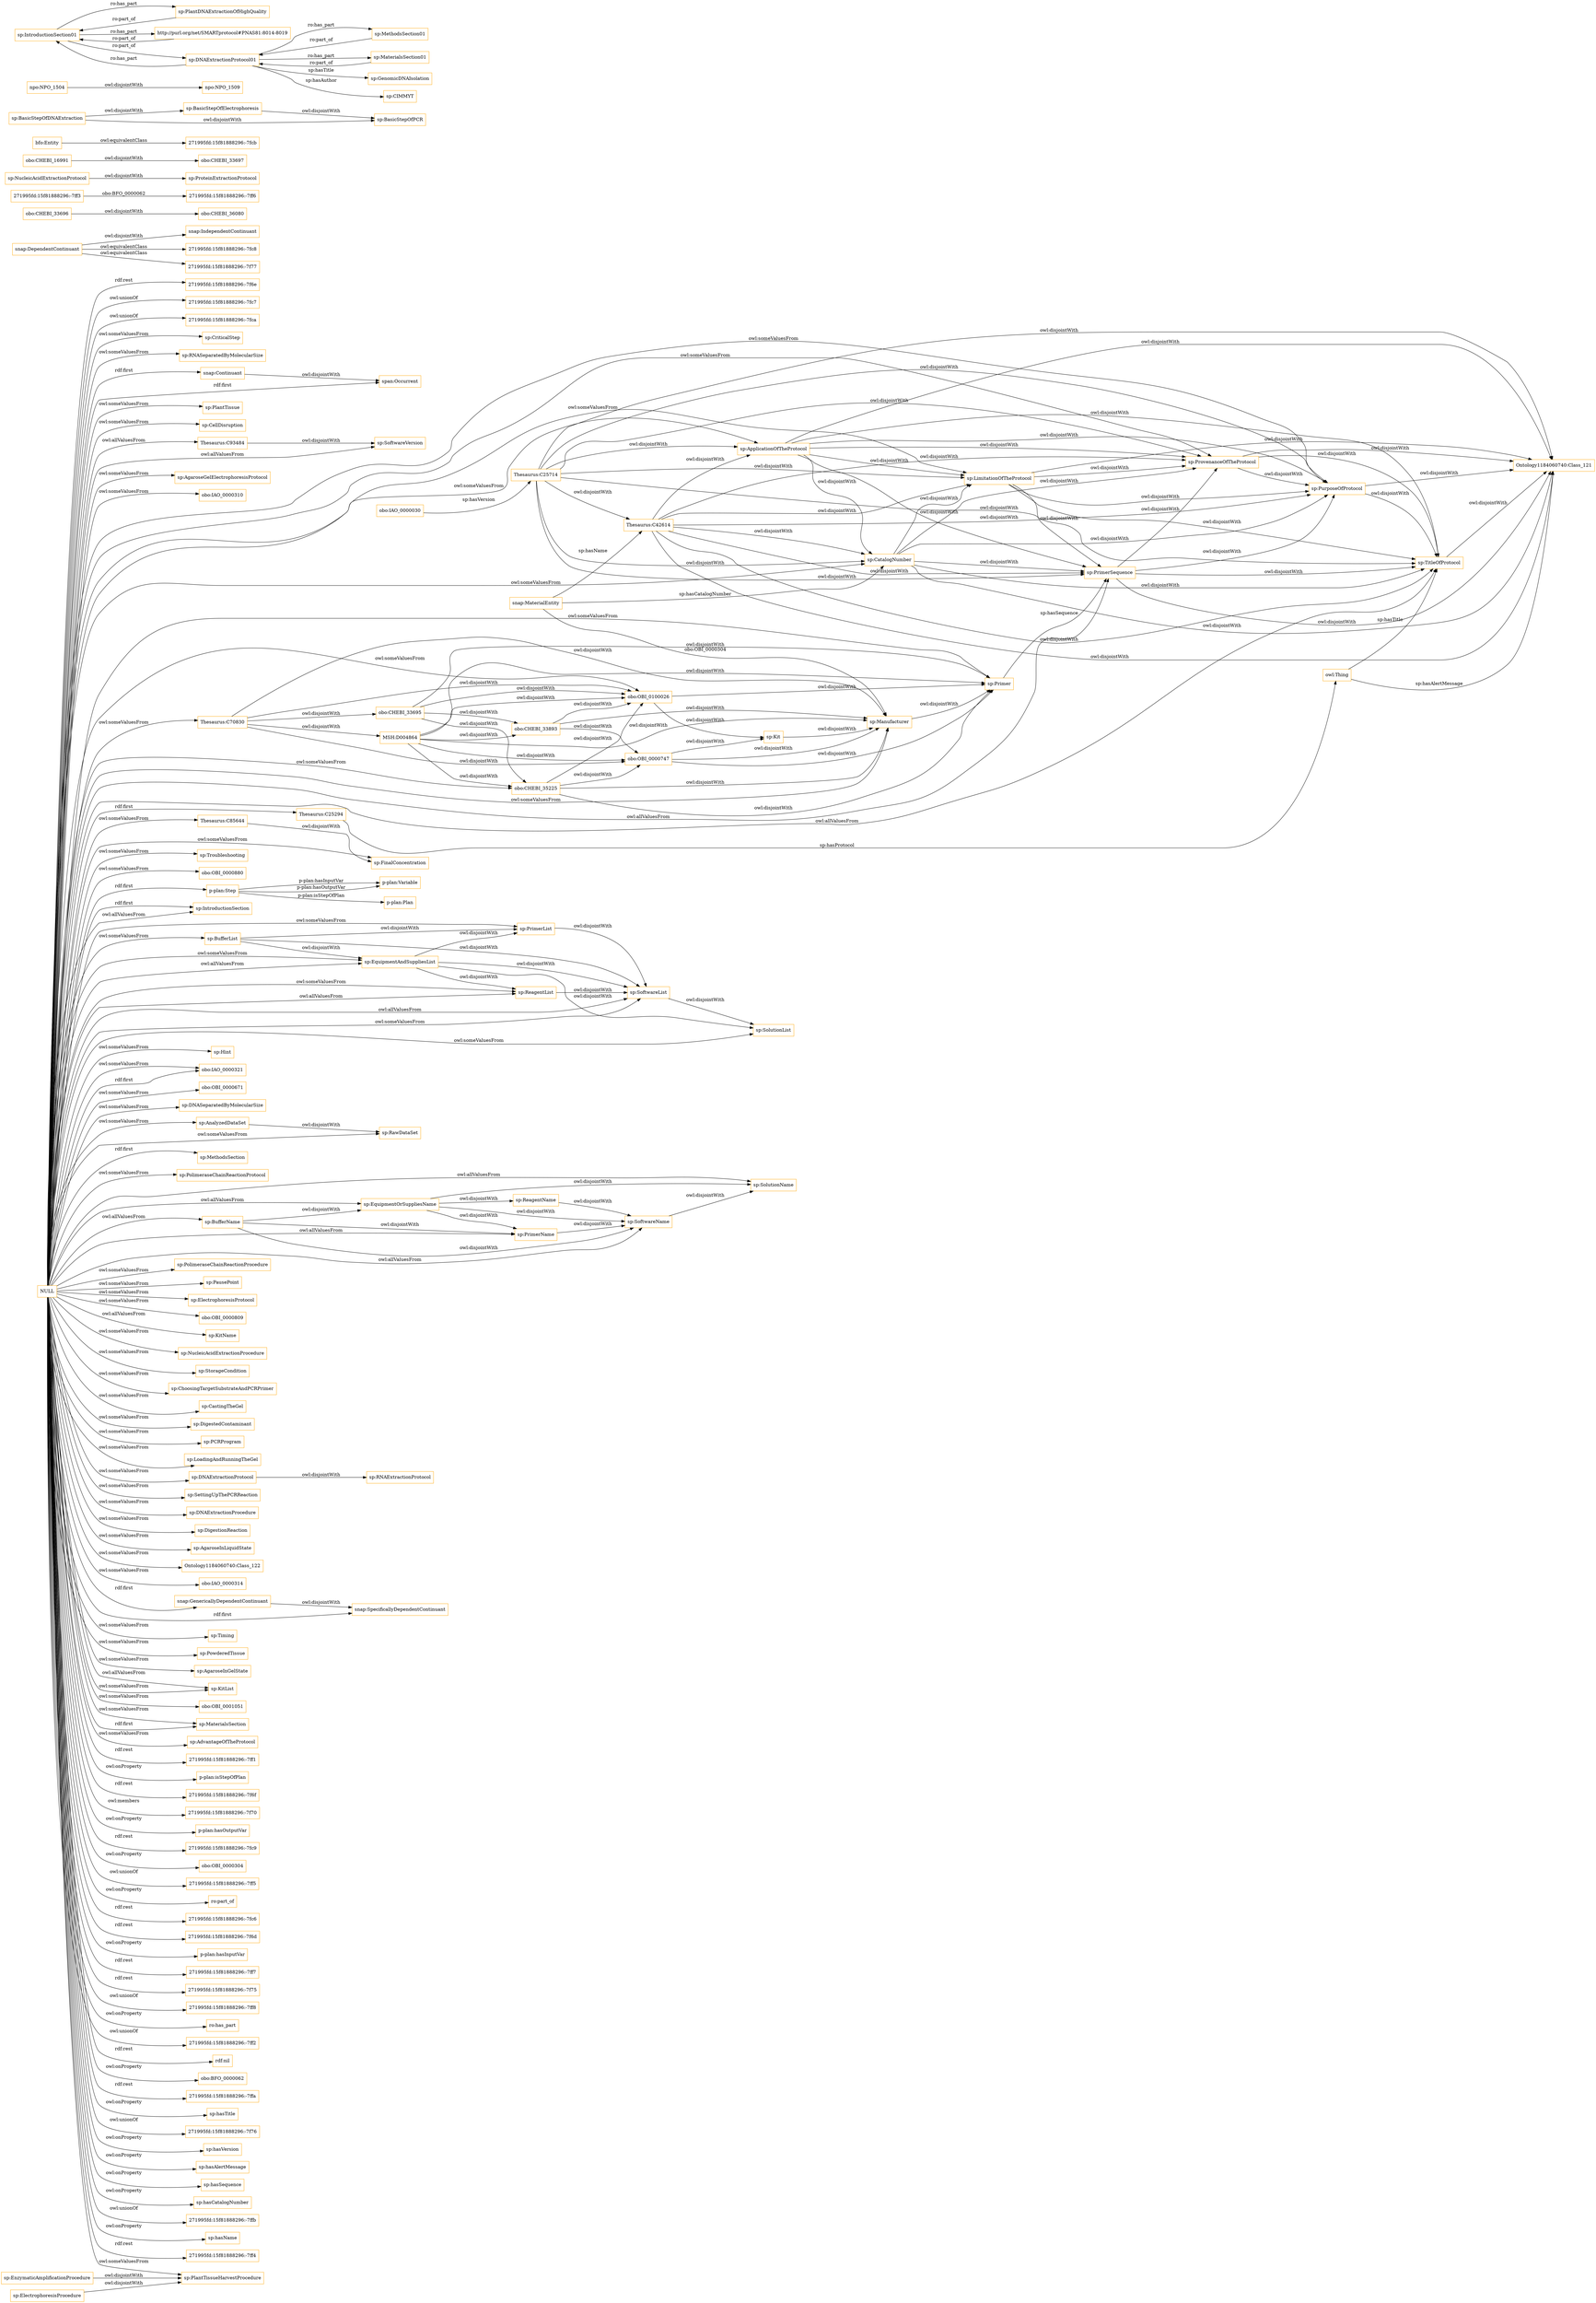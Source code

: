 digraph ar2dtool_diagram { 
rankdir=LR;
size="1501"
node [shape = rectangle, color="orange"]; "sp:CriticalStep" "sp:RNASeparatedByMolecularSize" "span:Occurrent" "sp:PlantTissue" "sp:CellDisruption" "obo:CHEBI_33695" "sp:SoftwareVersion" "snap:IndependentContinuant" "obo:IAO_0000030" "sp:AgaroseGelElectrophoresisProtocol" "obo:IAO_0000310" "sp:Manufacturer" "sp:FinalConcentration" "obo:CHEBI_33696" "sp:Troubleshooting" "obo:OBI_0000880" "p-plan:Step" "271995fd:15f81888296:-7ff6" "sp:IntroductionSection" "obo:CHEBI_35225" "sp:EquipmentAndSuppliesList" "sp:Hint" "obo:IAO_0000321" "obo:OBI_0000671" "sp:DNASeparatedByMolecularSize" "sp:AnalyzedDataSet" "sp:MethodsSection" "obo:OBI_0000747" "sp:PolimeraseChainReactionProtocol" "sp:SoftwareName" "sp:SoftwareList" "271995fd:15f81888296:-7fc8" "Thesaurus:C93484" "sp:PolimeraseChainReactionProcedure" "sp:TitleOfProtocol" "sp:PausePoint" "sp:ElectrophoresisProtocol" "obo:OBI_0000809" "Ontology1184060740:Class_121" "sp:KitName" "sp:NucleicAcidExtractionProcedure" "sp:SolutionName" "sp:RNAExtractionProtocol" "sp:StorageCondition" "sp:NucleicAcidExtractionProtocol" "sp:ChoosingTargetSubstrateAndPCRPrimer" "obo:CHEBI_33697" "sp:RawDataSet" "sp:CastingTheGel" "sp:LimitationOfTheProtocol" "sp:DigestedContaminant" "sp:Kit" "sp:Primer" "sp:PCRProgram" "snap:Continuant" "sp:LoadingAndRunningTheGel" "sp:DNAExtractionProtocol" "snap:DependentContinuant" "sp:PrimerSequence" "Thesaurus:C70830" "271995fd:15f81888296:-7fcb" "obo:CHEBI_36080" "MSH:D004864" "sp:SettingUpThePCRReaction" "sp:DNAExtractionProcedure" "sp:DigestionReaction" "sp:BufferList" "sp:ProteinExtractionProtocol" "sp:AgaroseInLiquidState" "obo:CHEBI_33893" "sp:ReagentList" "sp:BasicStepOfElectrophoresis" "Ontology1184060740:Class_122" "sp:BasicStepOfDNAExtraction" "sp:EnzymaticAmplificationProcedure" "npo:NPO_1509" "Thesaurus:C42614" "obo:IAO_0000314" "sp:BufferName" "sp:ProvenanceOfTheProtocol" "snap:GenericallyDependentContinuant" "sp:CatalogNumber" "sp:PrimerName" "Thesaurus:C85644" "sp:Timing" "Thesaurus:C25294" "sp:ReagentName" "sp:PowderedTissue" "p-plan:Variable" "sp:AgaroseInGelState" "sp:SolutionList" "snap:MaterialEntity" "sp:KitList" "npo:NPO_1504" "bfo:Entity" "sp:PurposeOfProtocol" "obo:OBI_0001051" "271995fd:15f81888296:-7f77" "Thesaurus:C25714" "271995fd:15f81888296:-7ff3" "sp:MaterialsSection" "p-plan:Plan" "sp:AdvantageOfTheProtocol" "sp:PlantTissueHarvestProcedure" "sp:PrimerList" "sp:ApplicationOfTheProtocol" "obo:OBI_0100026" "snap:SpecificallyDependentContinuant" "sp:EquipmentOrSuppliesName" "obo:CHEBI_16991" "sp:ElectrophoresisProcedure" "sp:BasicStepOfPCR" ; /*classes style*/
	"obo:CHEBI_33893" -> "obo:OBI_0000747" [ label = "owl:disjointWith" ];
	"obo:CHEBI_33893" -> "obo:OBI_0100026" [ label = "owl:disjointWith" ];
	"obo:CHEBI_33893" -> "sp:Manufacturer" [ label = "owl:disjointWith" ];
	"sp:CatalogNumber" -> "sp:LimitationOfTheProtocol" [ label = "owl:disjointWith" ];
	"sp:CatalogNumber" -> "sp:PrimerSequence" [ label = "owl:disjointWith" ];
	"sp:CatalogNumber" -> "sp:ProvenanceOfTheProtocol" [ label = "owl:disjointWith" ];
	"sp:CatalogNumber" -> "Ontology1184060740:Class_121" [ label = "owl:disjointWith" ];
	"sp:CatalogNumber" -> "sp:TitleOfProtocol" [ label = "owl:disjointWith" ];
	"sp:CatalogNumber" -> "sp:PurposeOfProtocol" [ label = "owl:disjointWith" ];
	"sp:AnalyzedDataSet" -> "sp:RawDataSet" [ label = "owl:disjointWith" ];
	"sp:EquipmentAndSuppliesList" -> "sp:SolutionList" [ label = "owl:disjointWith" ];
	"sp:EquipmentAndSuppliesList" -> "sp:SoftwareList" [ label = "owl:disjointWith" ];
	"sp:EquipmentAndSuppliesList" -> "sp:ReagentList" [ label = "owl:disjointWith" ];
	"sp:EquipmentAndSuppliesList" -> "sp:PrimerList" [ label = "owl:disjointWith" ];
	"sp:EquipmentOrSuppliesName" -> "sp:SolutionName" [ label = "owl:disjointWith" ];
	"sp:EquipmentOrSuppliesName" -> "sp:SoftwareName" [ label = "owl:disjointWith" ];
	"sp:EquipmentOrSuppliesName" -> "sp:ReagentName" [ label = "owl:disjointWith" ];
	"sp:EquipmentOrSuppliesName" -> "sp:PrimerName" [ label = "owl:disjointWith" ];
	"sp:ReagentList" -> "sp:SoftwareList" [ label = "owl:disjointWith" ];
	"obo:CHEBI_35225" -> "obo:OBI_0000747" [ label = "owl:disjointWith" ];
	"obo:CHEBI_35225" -> "sp:Manufacturer" [ label = "owl:disjointWith" ];
	"obo:CHEBI_35225" -> "sp:Primer" [ label = "owl:disjointWith" ];
	"obo:CHEBI_35225" -> "obo:OBI_0100026" [ label = "owl:disjointWith" ];
	"sp:LimitationOfTheProtocol" -> "sp:PurposeOfProtocol" [ label = "owl:disjointWith" ];
	"sp:LimitationOfTheProtocol" -> "sp:PrimerSequence" [ label = "owl:disjointWith" ];
	"sp:LimitationOfTheProtocol" -> "Ontology1184060740:Class_121" [ label = "owl:disjointWith" ];
	"sp:LimitationOfTheProtocol" -> "sp:ProvenanceOfTheProtocol" [ label = "owl:disjointWith" ];
	"sp:LimitationOfTheProtocol" -> "sp:TitleOfProtocol" [ label = "owl:disjointWith" ];
	"obo:CHEBI_16991" -> "obo:CHEBI_33697" [ label = "owl:disjointWith" ];
	"sp:IntroductionSection01" -> "sp:PlantDNAExtractionOfHighQuality" [ label = "ro:has_part" ];
	"sp:IntroductionSection01" -> "http://purl.org/net/SMARTprotocol#PNAS81:8014-8019" [ label = "ro:has_part" ];
	"sp:IntroductionSection01" -> "sp:DNAExtractionProtocol01" [ label = "ro:part_of" ];
	"sp:PrimerList" -> "sp:SoftwareList" [ label = "owl:disjointWith" ];
	"Thesaurus:C70830" -> "obo:CHEBI_33695" [ label = "owl:disjointWith" ];
	"Thesaurus:C70830" -> "obo:OBI_0000747" [ label = "owl:disjointWith" ];
	"Thesaurus:C70830" -> "sp:Manufacturer" [ label = "owl:disjointWith" ];
	"Thesaurus:C70830" -> "obo:OBI_0100026" [ label = "owl:disjointWith" ];
	"Thesaurus:C70830" -> "MSH:D004864" [ label = "owl:disjointWith" ];
	"Thesaurus:C93484" -> "sp:SoftwareVersion" [ label = "owl:disjointWith" ];
	"sp:SoftwareList" -> "sp:SolutionList" [ label = "owl:disjointWith" ];
	"sp:NucleicAcidExtractionProtocol" -> "sp:ProteinExtractionProtocol" [ label = "owl:disjointWith" ];
	"sp:DNAExtractionProtocol01" -> "sp:MethodsSection01" [ label = "ro:has_part" ];
	"sp:DNAExtractionProtocol01" -> "sp:MaterialsSection01" [ label = "ro:has_part" ];
	"sp:DNAExtractionProtocol01" -> "sp:IntroductionSection01" [ label = "ro:has_part" ];
	"sp:DNAExtractionProtocol01" -> "sp:GenomicDNAIsolation" [ label = "sp:hasTitle" ];
	"sp:DNAExtractionProtocol01" -> "sp:CIMMYT" [ label = "sp:hasAuthor" ];
	"MSH:D004864" -> "sp:Primer" [ label = "owl:disjointWith" ];
	"MSH:D004864" -> "obo:CHEBI_35225" [ label = "owl:disjointWith" ];
	"MSH:D004864" -> "obo:OBI_0100026" [ label = "owl:disjointWith" ];
	"MSH:D004864" -> "obo:CHEBI_33893" [ label = "owl:disjointWith" ];
	"MSH:D004864" -> "obo:OBI_0000747" [ label = "owl:disjointWith" ];
	"MSH:D004864" -> "sp:Manufacturer" [ label = "owl:disjointWith" ];
	"sp:BufferList" -> "sp:SoftwareList" [ label = "owl:disjointWith" ];
	"sp:BufferList" -> "sp:PrimerList" [ label = "owl:disjointWith" ];
	"sp:BufferList" -> "sp:EquipmentAndSuppliesList" [ label = "owl:disjointWith" ];
	"Thesaurus:C42614" -> "sp:LimitationOfTheProtocol" [ label = "owl:disjointWith" ];
	"Thesaurus:C42614" -> "sp:ProvenanceOfTheProtocol" [ label = "owl:disjointWith" ];
	"Thesaurus:C42614" -> "sp:CatalogNumber" [ label = "owl:disjointWith" ];
	"Thesaurus:C42614" -> "sp:PrimerSequence" [ label = "owl:disjointWith" ];
	"Thesaurus:C42614" -> "sp:TitleOfProtocol" [ label = "owl:disjointWith" ];
	"Thesaurus:C42614" -> "sp:PurposeOfProtocol" [ label = "owl:disjointWith" ];
	"Thesaurus:C42614" -> "Ontology1184060740:Class_121" [ label = "owl:disjointWith" ];
	"Thesaurus:C42614" -> "sp:ApplicationOfTheProtocol" [ label = "owl:disjointWith" ];
	"obo:OBI_0100026" -> "sp:Kit" [ label = "owl:disjointWith" ];
	"obo:OBI_0100026" -> "sp:Primer" [ label = "owl:disjointWith" ];
	"sp:EnzymaticAmplificationProcedure" -> "sp:PlantTissueHarvestProcedure" [ label = "owl:disjointWith" ];
	"snap:GenericallyDependentContinuant" -> "snap:SpecificallyDependentContinuant" [ label = "owl:disjointWith" ];
	"snap:Continuant" -> "span:Occurrent" [ label = "owl:disjointWith" ];
	"sp:PurposeOfProtocol" -> "Ontology1184060740:Class_121" [ label = "owl:disjointWith" ];
	"sp:PurposeOfProtocol" -> "sp:TitleOfProtocol" [ label = "owl:disjointWith" ];
	"sp:BasicStepOfElectrophoresis" -> "sp:BasicStepOfPCR" [ label = "owl:disjointWith" ];
	"sp:ReagentName" -> "sp:SoftwareName" [ label = "owl:disjointWith" ];
	"sp:PrimerName" -> "sp:SoftwareName" [ label = "owl:disjointWith" ];
	"sp:MethodsSection01" -> "sp:DNAExtractionProtocol01" [ label = "ro:part_of" ];
	"sp:ProvenanceOfTheProtocol" -> "Ontology1184060740:Class_121" [ label = "owl:disjointWith" ];
	"sp:ProvenanceOfTheProtocol" -> "sp:TitleOfProtocol" [ label = "owl:disjointWith" ];
	"sp:ProvenanceOfTheProtocol" -> "sp:PurposeOfProtocol" [ label = "owl:disjointWith" ];
	"obo:CHEBI_33696" -> "obo:CHEBI_36080" [ label = "owl:disjointWith" ];
	"NULL" -> "271995fd:15f81888296:-7ff1" [ label = "rdf:rest" ];
	"NULL" -> "Thesaurus:C93484" [ label = "owl:allValuesFrom" ];
	"NULL" -> "sp:EquipmentAndSuppliesList" [ label = "owl:someValuesFrom" ];
	"NULL" -> "obo:OBI_0000671" [ label = "owl:someValuesFrom" ];
	"NULL" -> "sp:KitList" [ label = "owl:allValuesFrom" ];
	"NULL" -> "sp:DigestionReaction" [ label = "owl:someValuesFrom" ];
	"NULL" -> "obo:IAO_0000314" [ label = "owl:someValuesFrom" ];
	"NULL" -> "sp:MaterialsSection" [ label = "owl:someValuesFrom" ];
	"NULL" -> "obo:CHEBI_35225" [ label = "owl:someValuesFrom" ];
	"NULL" -> "p-plan:isStepOfPlan" [ label = "owl:onProperty" ];
	"NULL" -> "271995fd:15f81888296:-7f6f" [ label = "rdf:rest" ];
	"NULL" -> "271995fd:15f81888296:-7f70" [ label = "owl:members" ];
	"NULL" -> "sp:PowderedTissue" [ label = "owl:someValuesFrom" ];
	"NULL" -> "sp:StorageCondition" [ label = "owl:someValuesFrom" ];
	"NULL" -> "Thesaurus:C85644" [ label = "owl:someValuesFrom" ];
	"NULL" -> "sp:BufferName" [ label = "owl:allValuesFrom" ];
	"NULL" -> "sp:CellDisruption" [ label = "owl:someValuesFrom" ];
	"NULL" -> "obo:OBI_0000809" [ label = "owl:someValuesFrom" ];
	"NULL" -> "sp:CastingTheGel" [ label = "owl:someValuesFrom" ];
	"NULL" -> "sp:MaterialsSection" [ label = "rdf:first" ];
	"NULL" -> "p-plan:hasOutputVar" [ label = "owl:onProperty" ];
	"NULL" -> "sp:Manufacturer" [ label = "owl:someValuesFrom" ];
	"NULL" -> "sp:Primer" [ label = "owl:someValuesFrom" ];
	"NULL" -> "271995fd:15f81888296:-7fc9" [ label = "rdf:rest" ];
	"NULL" -> "sp:PCRProgram" [ label = "owl:someValuesFrom" ];
	"NULL" -> "sp:FinalConcentration" [ label = "owl:someValuesFrom" ];
	"NULL" -> "sp:AnalyzedDataSet" [ label = "owl:someValuesFrom" ];
	"NULL" -> "obo:OBI_0000304" [ label = "owl:onProperty" ];
	"NULL" -> "sp:Hint" [ label = "owl:someValuesFrom" ];
	"NULL" -> "sp:LimitationOfTheProtocol" [ label = "owl:someValuesFrom" ];
	"NULL" -> "271995fd:15f81888296:-7ff5" [ label = "owl:unionOf" ];
	"NULL" -> "sp:KitList" [ label = "owl:someValuesFrom" ];
	"NULL" -> "ro:part_of" [ label = "owl:onProperty" ];
	"NULL" -> "sp:AgaroseGelElectrophoresisProtocol" [ label = "owl:someValuesFrom" ];
	"NULL" -> "sp:DNAExtractionProcedure" [ label = "owl:someValuesFrom" ];
	"NULL" -> "271995fd:15f81888296:-7fc6" [ label = "rdf:rest" ];
	"NULL" -> "sp:SolutionList" [ label = "owl:someValuesFrom" ];
	"NULL" -> "Thesaurus:C25294" [ label = "rdf:first" ];
	"NULL" -> "p-plan:Step" [ label = "rdf:first" ];
	"NULL" -> "span:Occurrent" [ label = "rdf:first" ];
	"NULL" -> "271995fd:15f81888296:-7f6d" [ label = "rdf:rest" ];
	"NULL" -> "sp:ReagentList" [ label = "owl:allValuesFrom" ];
	"NULL" -> "sp:CriticalStep" [ label = "owl:someValuesFrom" ];
	"NULL" -> "sp:LoadingAndRunningTheGel" [ label = "owl:someValuesFrom" ];
	"NULL" -> "p-plan:hasInputVar" [ label = "owl:onProperty" ];
	"NULL" -> "sp:SoftwareList" [ label = "owl:allValuesFrom" ];
	"NULL" -> "sp:ElectrophoresisProtocol" [ label = "owl:someValuesFrom" ];
	"NULL" -> "271995fd:15f81888296:-7ff7" [ label = "rdf:rest" ];
	"NULL" -> "Ontology1184060740:Class_122" [ label = "owl:someValuesFrom" ];
	"NULL" -> "sp:NucleicAcidExtractionProcedure" [ label = "owl:someValuesFrom" ];
	"NULL" -> "sp:MethodsSection" [ label = "rdf:first" ];
	"NULL" -> "sp:SoftwareList" [ label = "owl:someValuesFrom" ];
	"NULL" -> "271995fd:15f81888296:-7f75" [ label = "rdf:rest" ];
	"NULL" -> "sp:SettingUpThePCRReaction" [ label = "owl:someValuesFrom" ];
	"NULL" -> "sp:ChoosingTargetSubstrateAndPCRPrimer" [ label = "owl:someValuesFrom" ];
	"NULL" -> "271995fd:15f81888296:-7ff8" [ label = "owl:unionOf" ];
	"NULL" -> "sp:PurposeOfProtocol" [ label = "owl:someValuesFrom" ];
	"NULL" -> "ro:has_part" [ label = "owl:onProperty" ];
	"NULL" -> "sp:PausePoint" [ label = "owl:someValuesFrom" ];
	"NULL" -> "sp:AgaroseInLiquidState" [ label = "owl:someValuesFrom" ];
	"NULL" -> "sp:SolutionName" [ label = "owl:allValuesFrom" ];
	"NULL" -> "snap:SpecificallyDependentContinuant" [ label = "rdf:first" ];
	"NULL" -> "sp:PrimerSequence" [ label = "owl:allValuesFrom" ];
	"NULL" -> "sp:PlantTissue" [ label = "owl:someValuesFrom" ];
	"NULL" -> "sp:ReagentList" [ label = "owl:someValuesFrom" ];
	"NULL" -> "271995fd:15f81888296:-7ff2" [ label = "owl:unionOf" ];
	"NULL" -> "sp:ApplicationOfTheProtocol" [ label = "owl:someValuesFrom" ];
	"NULL" -> "sp:RNASeparatedByMolecularSize" [ label = "owl:someValuesFrom" ];
	"NULL" -> "sp:BufferList" [ label = "owl:someValuesFrom" ];
	"NULL" -> "snap:GenericallyDependentContinuant" [ label = "rdf:first" ];
	"NULL" -> "rdf:nil" [ label = "rdf:rest" ];
	"NULL" -> "obo:IAO_0000321" [ label = "owl:someValuesFrom" ];
	"NULL" -> "sp:AdvantageOfTheProtocol" [ label = "owl:someValuesFrom" ];
	"NULL" -> "sp:ProvenanceOfTheProtocol" [ label = "owl:someValuesFrom" ];
	"NULL" -> "obo:BFO_0000062" [ label = "owl:onProperty" ];
	"NULL" -> "sp:EquipmentOrSuppliesName" [ label = "owl:allValuesFrom" ];
	"NULL" -> "271995fd:15f81888296:-7ffa" [ label = "rdf:rest" ];
	"NULL" -> "sp:hasTitle" [ label = "owl:onProperty" ];
	"NULL" -> "sp:SoftwareName" [ label = "owl:allValuesFrom" ];
	"NULL" -> "sp:DNAExtractionProtocol" [ label = "owl:someValuesFrom" ];
	"NULL" -> "obo:OBI_0001051" [ label = "owl:someValuesFrom" ];
	"NULL" -> "sp:Troubleshooting" [ label = "owl:someValuesFrom" ];
	"NULL" -> "sp:RawDataSet" [ label = "owl:someValuesFrom" ];
	"NULL" -> "obo:OBI_0000880" [ label = "owl:someValuesFrom" ];
	"NULL" -> "sp:IntroductionSection" [ label = "rdf:first" ];
	"NULL" -> "obo:IAO_0000321" [ label = "rdf:first" ];
	"NULL" -> "sp:Timing" [ label = "owl:someValuesFrom" ];
	"NULL" -> "sp:CatalogNumber" [ label = "owl:someValuesFrom" ];
	"NULL" -> "271995fd:15f81888296:-7f76" [ label = "owl:unionOf" ];
	"NULL" -> "sp:hasVersion" [ label = "owl:onProperty" ];
	"NULL" -> "sp:hasAlertMessage" [ label = "owl:onProperty" ];
	"NULL" -> "sp:PlantTissueHarvestProcedure" [ label = "owl:someValuesFrom" ];
	"NULL" -> "sp:hasSequence" [ label = "owl:onProperty" ];
	"NULL" -> "sp:DNASeparatedByMolecularSize" [ label = "owl:someValuesFrom" ];
	"NULL" -> "sp:hasCatalogNumber" [ label = "owl:onProperty" ];
	"NULL" -> "obo:OBI_0100026" [ label = "owl:someValuesFrom" ];
	"NULL" -> "sp:PrimerName" [ label = "owl:allValuesFrom" ];
	"NULL" -> "sp:EquipmentAndSuppliesList" [ label = "owl:allValuesFrom" ];
	"NULL" -> "271995fd:15f81888296:-7ffb" [ label = "owl:unionOf" ];
	"NULL" -> "sp:SoftwareVersion" [ label = "owl:allValuesFrom" ];
	"NULL" -> "Thesaurus:C70830" [ label = "owl:someValuesFrom" ];
	"NULL" -> "obo:IAO_0000310" [ label = "owl:someValuesFrom" ];
	"NULL" -> "sp:PrimerList" [ label = "owl:someValuesFrom" ];
	"NULL" -> "sp:KitName" [ label = "owl:allValuesFrom" ];
	"NULL" -> "sp:TitleOfProtocol" [ label = "owl:allValuesFrom" ];
	"NULL" -> "sp:hasName" [ label = "owl:onProperty" ];
	"NULL" -> "sp:AgaroseInGelState" [ label = "owl:someValuesFrom" ];
	"NULL" -> "snap:Continuant" [ label = "rdf:first" ];
	"NULL" -> "271995fd:15f81888296:-7ff4" [ label = "rdf:rest" ];
	"NULL" -> "sp:IntroductionSection" [ label = "owl:allValuesFrom" ];
	"NULL" -> "sp:DigestedContaminant" [ label = "owl:someValuesFrom" ];
	"NULL" -> "271995fd:15f81888296:-7f6e" [ label = "rdf:rest" ];
	"NULL" -> "sp:PolimeraseChainReactionProtocol" [ label = "owl:someValuesFrom" ];
	"NULL" -> "271995fd:15f81888296:-7fc7" [ label = "owl:unionOf" ];
	"NULL" -> "sp:PolimeraseChainReactionProcedure" [ label = "owl:someValuesFrom" ];
	"NULL" -> "271995fd:15f81888296:-7fca" [ label = "owl:unionOf" ];
	"sp:SoftwareName" -> "sp:SolutionName" [ label = "owl:disjointWith" ];
	"Thesaurus:C85644" -> "sp:FinalConcentration" [ label = "owl:disjointWith" ];
	"sp:BufferName" -> "sp:SoftwareName" [ label = "owl:disjointWith" ];
	"sp:BufferName" -> "sp:PrimerName" [ label = "owl:disjointWith" ];
	"sp:BufferName" -> "sp:EquipmentOrSuppliesName" [ label = "owl:disjointWith" ];
	"sp:Kit" -> "sp:Manufacturer" [ label = "owl:disjointWith" ];
	"npo:NPO_1504" -> "npo:NPO_1509" [ label = "owl:disjointWith" ];
	"bfo:Entity" -> "271995fd:15f81888296:-7fcb" [ label = "owl:equivalentClass" ];
	"sp:ElectrophoresisProcedure" -> "sp:PlantTissueHarvestProcedure" [ label = "owl:disjointWith" ];
	"snap:DependentContinuant" -> "271995fd:15f81888296:-7f77" [ label = "owl:equivalentClass" ];
	"snap:DependentContinuant" -> "snap:IndependentContinuant" [ label = "owl:disjointWith" ];
	"snap:DependentContinuant" -> "271995fd:15f81888296:-7fc8" [ label = "owl:equivalentClass" ];
	"obo:CHEBI_33695" -> "sp:Primer" [ label = "owl:disjointWith" ];
	"obo:CHEBI_33695" -> "obo:OBI_0100026" [ label = "owl:disjointWith" ];
	"obo:CHEBI_33695" -> "obo:CHEBI_35225" [ label = "owl:disjointWith" ];
	"obo:CHEBI_33695" -> "obo:CHEBI_33893" [ label = "owl:disjointWith" ];
	"sp:PlantDNAExtractionOfHighQuality" -> "sp:IntroductionSection01" [ label = "ro:part_of" ];
	"sp:DNAExtractionProtocol" -> "sp:RNAExtractionProtocol" [ label = "owl:disjointWith" ];
	"http://purl.org/net/SMARTprotocol#PNAS81:8014-8019" -> "sp:IntroductionSection01" [ label = "ro:part_of" ];
	"sp:ApplicationOfTheProtocol" -> "sp:CatalogNumber" [ label = "owl:disjointWith" ];
	"sp:ApplicationOfTheProtocol" -> "sp:PrimerSequence" [ label = "owl:disjointWith" ];
	"sp:ApplicationOfTheProtocol" -> "sp:ProvenanceOfTheProtocol" [ label = "owl:disjointWith" ];
	"sp:ApplicationOfTheProtocol" -> "sp:LimitationOfTheProtocol" [ label = "owl:disjointWith" ];
	"sp:ApplicationOfTheProtocol" -> "sp:TitleOfProtocol" [ label = "owl:disjointWith" ];
	"sp:ApplicationOfTheProtocol" -> "Ontology1184060740:Class_121" [ label = "owl:disjointWith" ];
	"sp:ApplicationOfTheProtocol" -> "sp:PurposeOfProtocol" [ label = "owl:disjointWith" ];
	"sp:PrimerSequence" -> "Ontology1184060740:Class_121" [ label = "owl:disjointWith" ];
	"sp:PrimerSequence" -> "sp:TitleOfProtocol" [ label = "owl:disjointWith" ];
	"sp:PrimerSequence" -> "sp:PurposeOfProtocol" [ label = "owl:disjointWith" ];
	"sp:PrimerSequence" -> "sp:ProvenanceOfTheProtocol" [ label = "owl:disjointWith" ];
	"sp:BasicStepOfDNAExtraction" -> "sp:BasicStepOfPCR" [ label = "owl:disjointWith" ];
	"sp:BasicStepOfDNAExtraction" -> "sp:BasicStepOfElectrophoresis" [ label = "owl:disjointWith" ];
	"Thesaurus:C25714" -> "sp:TitleOfProtocol" [ label = "owl:disjointWith" ];
	"Thesaurus:C25714" -> "Ontology1184060740:Class_121" [ label = "owl:disjointWith" ];
	"Thesaurus:C25714" -> "sp:ApplicationOfTheProtocol" [ label = "owl:disjointWith" ];
	"Thesaurus:C25714" -> "sp:CatalogNumber" [ label = "owl:disjointWith" ];
	"Thesaurus:C25714" -> "sp:LimitationOfTheProtocol" [ label = "owl:disjointWith" ];
	"Thesaurus:C25714" -> "Thesaurus:C42614" [ label = "owl:disjointWith" ];
	"Thesaurus:C25714" -> "sp:ProvenanceOfTheProtocol" [ label = "owl:disjointWith" ];
	"Thesaurus:C25714" -> "sp:PurposeOfProtocol" [ label = "owl:disjointWith" ];
	"Thesaurus:C25714" -> "sp:PrimerSequence" [ label = "owl:disjointWith" ];
	"obo:OBI_0000747" -> "sp:Primer" [ label = "owl:disjointWith" ];
	"obo:OBI_0000747" -> "sp:Manufacturer" [ label = "owl:disjointWith" ];
	"obo:OBI_0000747" -> "sp:Kit" [ label = "owl:disjointWith" ];
	"sp:Manufacturer" -> "sp:Primer" [ label = "owl:disjointWith" ];
	"sp:MaterialsSection01" -> "sp:DNAExtractionProtocol01" [ label = "ro:part_of" ];
	"sp:TitleOfProtocol" -> "Ontology1184060740:Class_121" [ label = "owl:disjointWith" ];
	"snap:MaterialEntity" -> "Thesaurus:C42614" [ label = "sp:hasName" ];
	"p-plan:Step" -> "p-plan:Plan" [ label = "p-plan:isStepOfPlan" ];
	"p-plan:Step" -> "p-plan:Variable" [ label = "p-plan:hasOutputVar" ];
	"snap:MaterialEntity" -> "sp:CatalogNumber" [ label = "sp:hasCatalogNumber" ];
	"Thesaurus:C25294" -> "owl:Thing" [ label = "sp:hasProtocol" ];
	"owl:Thing" -> "sp:TitleOfProtocol" [ label = "sp:hasTitle" ];
	"sp:Primer" -> "sp:PrimerSequence" [ label = "sp:hasSequence" ];
	"owl:Thing" -> "Ontology1184060740:Class_121" [ label = "sp:hasAlertMessage" ];
	"p-plan:Step" -> "p-plan:Variable" [ label = "p-plan:hasInputVar" ];
	"obo:IAO_0000030" -> "Thesaurus:C25714" [ label = "sp:hasVersion" ];
	"271995fd:15f81888296:-7ff3" -> "271995fd:15f81888296:-7ff6" [ label = "obo:BFO_0000062" ];
	"snap:MaterialEntity" -> "sp:Manufacturer" [ label = "obo:OBI_0000304" ];

}
